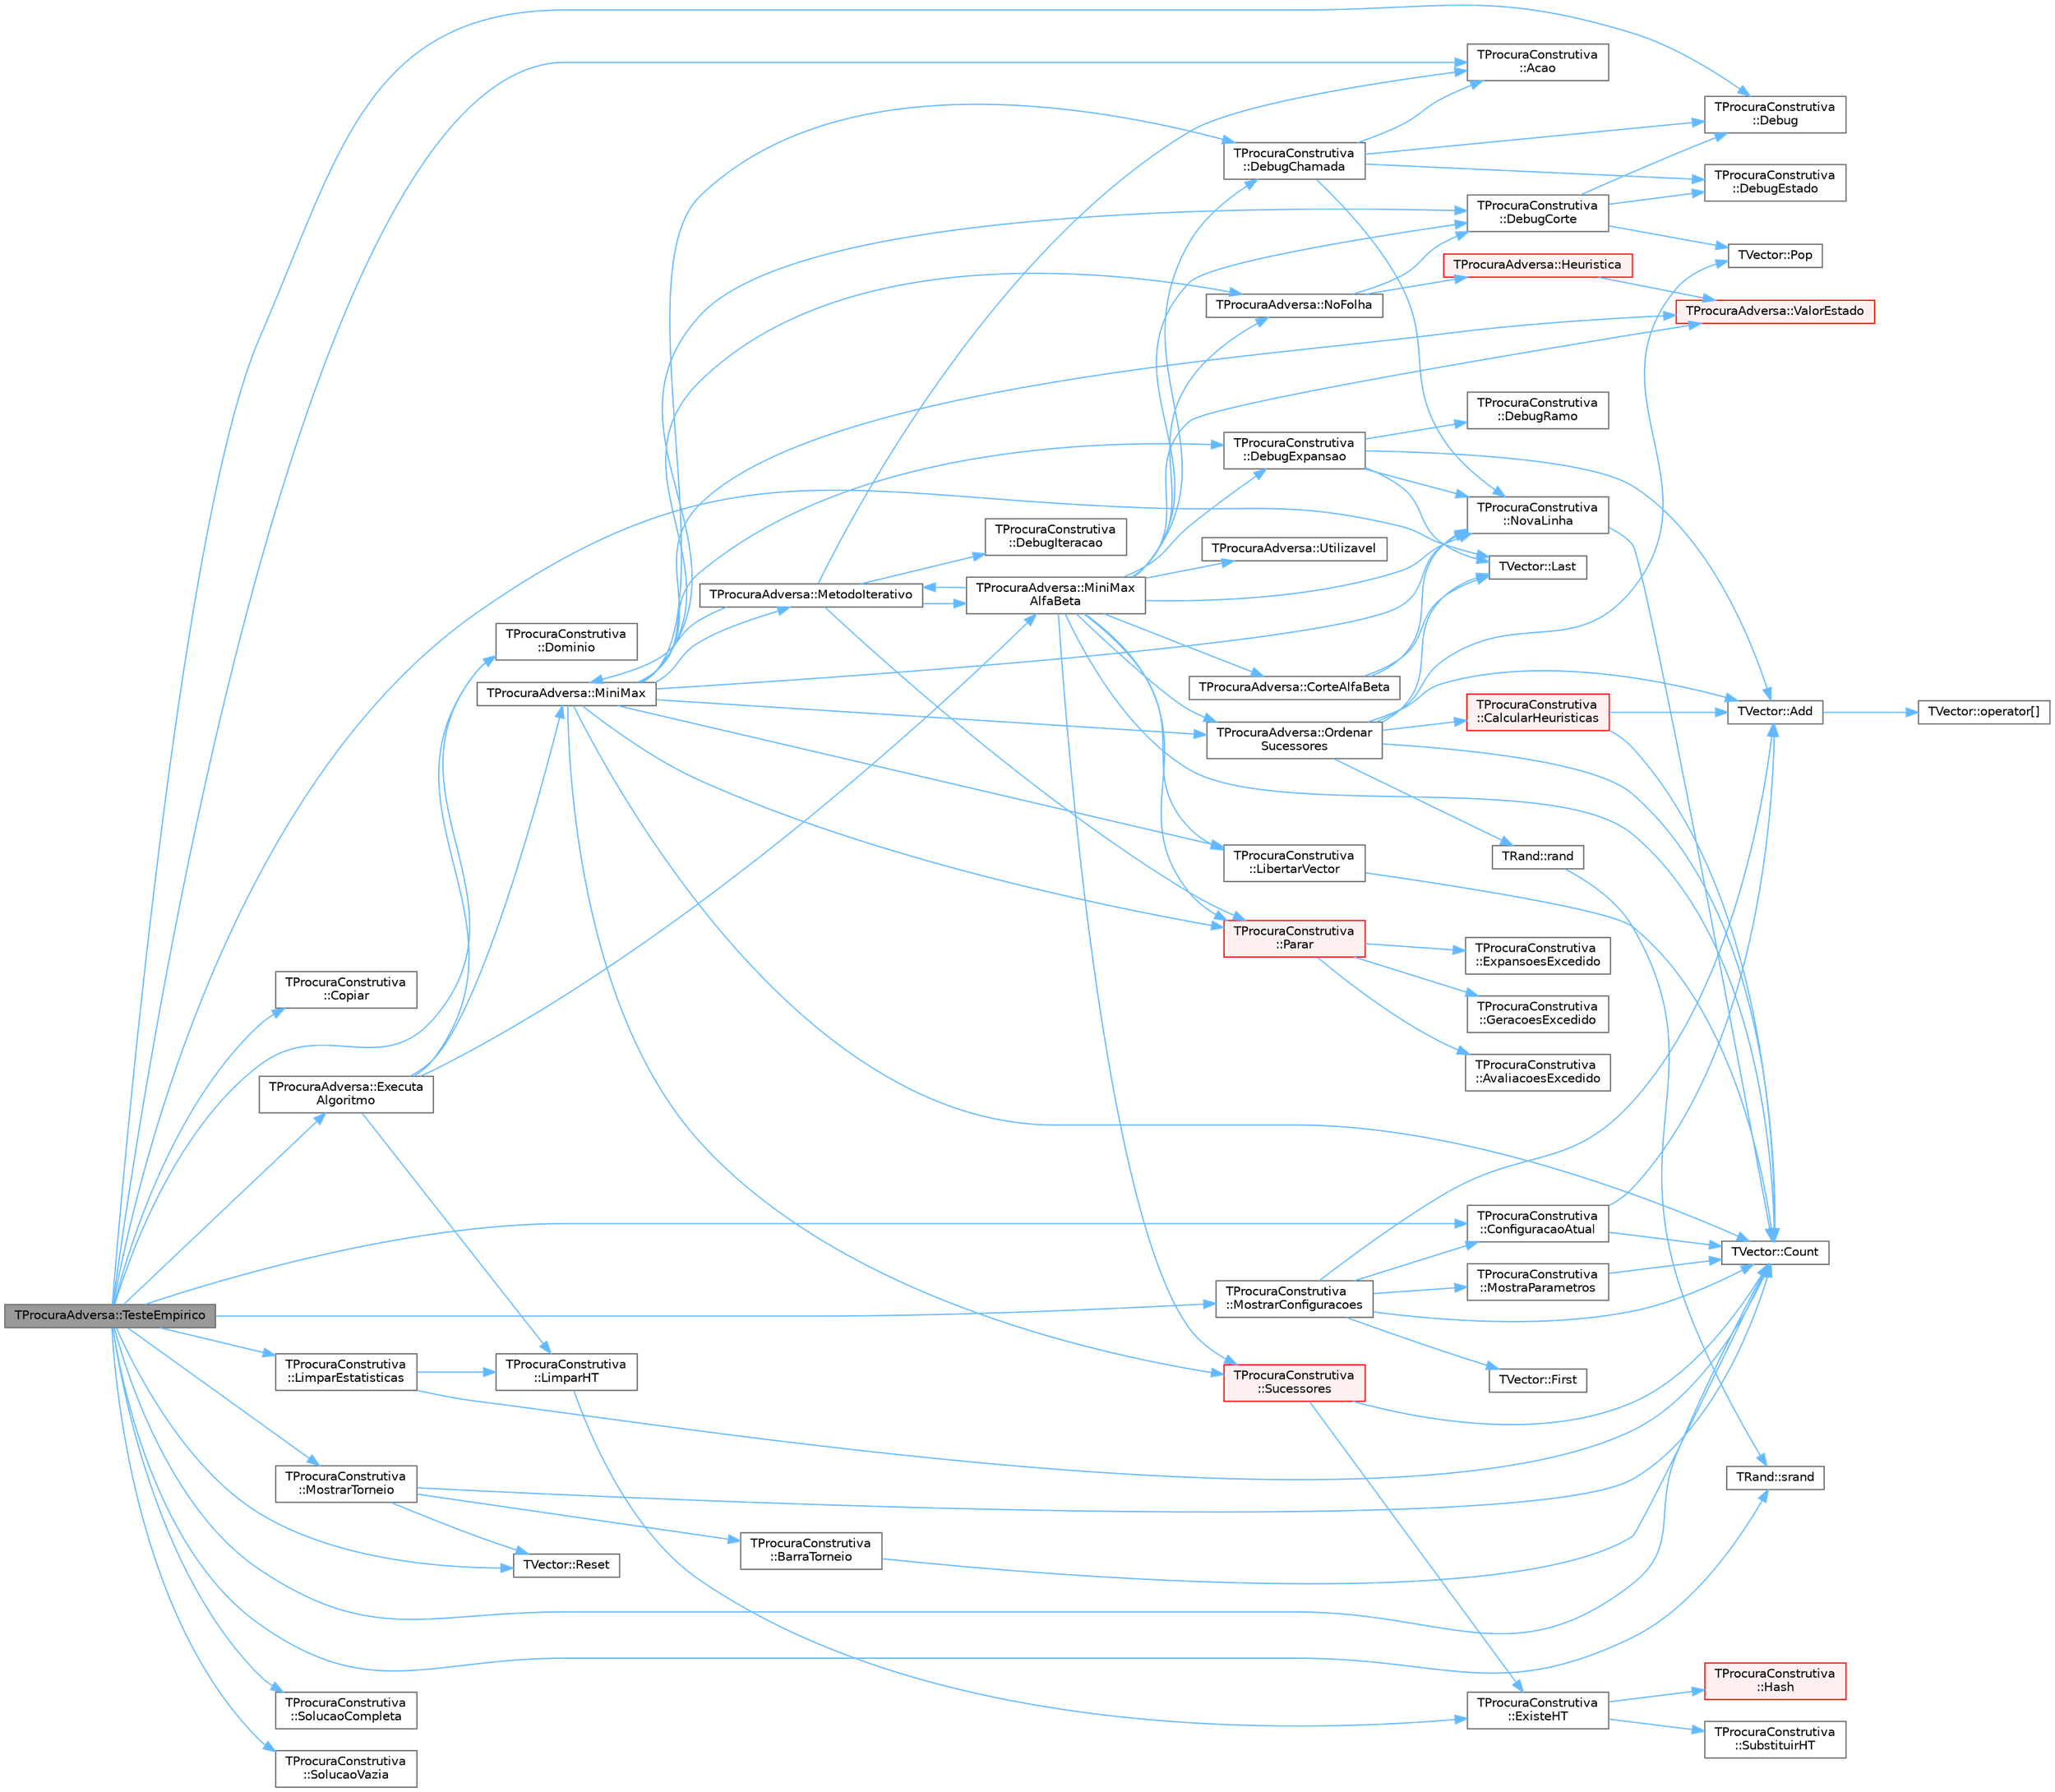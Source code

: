 digraph "TProcuraAdversa::TesteEmpirico"
{
 // LATEX_PDF_SIZE
  bgcolor="transparent";
  edge [fontname=Helvetica,fontsize=10,labelfontname=Helvetica,labelfontsize=10];
  node [fontname=Helvetica,fontsize=10,shape=box,height=0.2,width=0.4];
  rankdir="LR";
  Node1 [id="Node000001",label="TProcuraAdversa::TesteEmpirico",height=0.2,width=0.4,color="gray40", fillcolor="grey60", style="filled", fontcolor="black",tooltip="Executa testes empíricos, em todas as configurações guardadas, nas instâncias selecionadas."];
  Node1 -> Node2 [id="edge101_Node000001_Node000002",color="steelblue1",style="solid",tooltip=" "];
  Node2 [id="Node000002",label="TProcuraConstrutiva\l::Acao",height=0.2,width=0.4,color="grey40", fillcolor="white", style="filled",URL="$group__RedefinicaoSugerida.html#gacbc6e34f3a403d26d806f37b5cd739f6",tooltip="Retorna a ação (movimento, passo, jogada, lance, etc.) que gerou o sucessor."];
  Node1 -> Node3 [id="edge102_Node000001_Node000003",color="steelblue1",style="solid",tooltip=" "];
  Node3 [id="Node000003",label="TProcuraConstrutiva\l::ConfiguracaoAtual",height=0.2,width=0.4,color="grey40", fillcolor="white", style="filled",URL="$classTProcuraConstrutiva.html#a4c50b21dc4dc6a689af754dfce6e272f",tooltip=" "];
  Node3 -> Node4 [id="edge103_Node000003_Node000004",color="steelblue1",style="solid",tooltip=" "];
  Node4 [id="Node000004",label="TVector::Add",height=0.2,width=0.4,color="grey40", fillcolor="white", style="filled",URL="$classTVector.html#a21e44df6bc9513d711e2047abc5abf3d",tooltip=" "];
  Node4 -> Node5 [id="edge104_Node000004_Node000005",color="steelblue1",style="solid",tooltip=" "];
  Node5 [id="Node000005",label="TVector::operator[]",height=0.2,width=0.4,color="grey40", fillcolor="white", style="filled",URL="$classTVector.html#a372a42fd7c4a94fee43db36d6a339b33",tooltip=" "];
  Node3 -> Node6 [id="edge105_Node000003_Node000006",color="steelblue1",style="solid",tooltip=" "];
  Node6 [id="Node000006",label="TVector::Count",height=0.2,width=0.4,color="grey40", fillcolor="white", style="filled",URL="$classTVector.html#a427bf294df0ee2bf96e30d278c08389f",tooltip=" "];
  Node1 -> Node7 [id="edge106_Node000001_Node000007",color="steelblue1",style="solid",tooltip=" "];
  Node7 [id="Node000007",label="TProcuraConstrutiva\l::Copiar",height=0.2,width=0.4,color="grey40", fillcolor="white", style="filled",URL="$group__RedefinicaoMandatoria.html#ga92eb7af76e68a20fe542afb459e7d642",tooltip="Fica com uma cópia do objecto."];
  Node1 -> Node6 [id="edge107_Node000001_Node000006",color="steelblue1",style="solid",tooltip=" "];
  Node1 -> Node8 [id="edge108_Node000001_Node000008",color="steelblue1",style="solid",tooltip=" "];
  Node8 [id="Node000008",label="TProcuraConstrutiva\l::Debug",height=0.2,width=0.4,color="grey40", fillcolor="white", style="filled",URL="$group__RedefinicaoSugerida.html#ga6bb2ece76e931695c9e32df7ca7143aa",tooltip="Mostra o estado no ecrã, para debug."];
  Node1 -> Node9 [id="edge109_Node000001_Node000009",color="steelblue1",style="solid",tooltip=" "];
  Node9 [id="Node000009",label="TProcuraConstrutiva\l::Dominio",height=0.2,width=0.4,color="grey40", fillcolor="white", style="filled",URL="$classTProcuraConstrutiva.html#a6dc1daad843c50560a5f3dd8bbe23f56",tooltip=" "];
  Node1 -> Node10 [id="edge110_Node000001_Node000010",color="steelblue1",style="solid",tooltip=" "];
  Node10 [id="Node000010",label="TProcuraAdversa::Executa\lAlgoritmo",height=0.2,width=0.4,color="grey40", fillcolor="white", style="filled",URL="$classTProcuraAdversa.html#aff6f48defaa10c14d160ac3990fd029b",tooltip="Executa o algoritmo com os parametros atuais."];
  Node10 -> Node9 [id="edge111_Node000010_Node000009",color="steelblue1",style="solid",tooltip=" "];
  Node10 -> Node11 [id="edge112_Node000010_Node000011",color="steelblue1",style="solid",tooltip=" "];
  Node11 [id="Node000011",label="TProcuraConstrutiva\l::LimparHT",height=0.2,width=0.4,color="grey40", fillcolor="white", style="filled",URL="$classTProcuraConstrutiva.html#a8b500987c88352d27a68200454cc3c8c",tooltip=" "];
  Node11 -> Node12 [id="edge113_Node000011_Node000012",color="steelblue1",style="solid",tooltip=" "];
  Node12 [id="Node000012",label="TProcuraConstrutiva\l::ExisteHT",height=0.2,width=0.4,color="grey40", fillcolor="white", style="filled",URL="$classTProcuraConstrutiva.html#ad7857beab462b4b09a37e70cc9c787ac",tooltip=" "];
  Node12 -> Node13 [id="edge114_Node000012_Node000013",color="steelblue1",style="solid",tooltip=" "];
  Node13 [id="Node000013",label="TProcuraConstrutiva\l::Hash",height=0.2,width=0.4,color="red", fillcolor="#FFF0F0", style="filled",URL="$classTProcuraConstrutiva.html#a70375188a6ee7775bc842a3e64f8e35c",tooltip=" "];
  Node12 -> Node15 [id="edge115_Node000012_Node000015",color="steelblue1",style="solid",tooltip=" "];
  Node15 [id="Node000015",label="TProcuraConstrutiva\l::SubstituirHT",height=0.2,width=0.4,color="grey40", fillcolor="white", style="filled",URL="$classTProcuraConstrutiva.html#a99b7a74f16f5a1b63b12bf629b902057",tooltip=" "];
  Node10 -> Node16 [id="edge116_Node000010_Node000016",color="steelblue1",style="solid",tooltip=" "];
  Node16 [id="Node000016",label="TProcuraAdversa::MiniMax",height=0.2,width=0.4,color="grey40", fillcolor="white", style="filled",URL="$classTProcuraAdversa.html#a4d8542bcb03f17da8aa3038384104f24",tooltip="retorna o valor do estado actual, apos procura de profundidade nivel"];
  Node16 -> Node6 [id="edge117_Node000016_Node000006",color="steelblue1",style="solid",tooltip=" "];
  Node16 -> Node17 [id="edge118_Node000016_Node000017",color="steelblue1",style="solid",tooltip=" "];
  Node17 [id="Node000017",label="TProcuraConstrutiva\l::DebugChamada",height=0.2,width=0.4,color="grey40", fillcolor="white", style="filled",URL="$classTProcuraConstrutiva.html#a6962c0cf7350a211ae74b00768d9c232",tooltip=" "];
  Node17 -> Node2 [id="edge119_Node000017_Node000002",color="steelblue1",style="solid",tooltip=" "];
  Node17 -> Node8 [id="edge120_Node000017_Node000008",color="steelblue1",style="solid",tooltip=" "];
  Node17 -> Node18 [id="edge121_Node000017_Node000018",color="steelblue1",style="solid",tooltip=" "];
  Node18 [id="Node000018",label="TProcuraConstrutiva\l::DebugEstado",height=0.2,width=0.4,color="grey40", fillcolor="white", style="filled",URL="$classTProcuraConstrutiva.html#a3c5b2743566153ca9d45e875106e548b",tooltip=" "];
  Node17 -> Node19 [id="edge122_Node000017_Node000019",color="steelblue1",style="solid",tooltip=" "];
  Node19 [id="Node000019",label="TProcuraConstrutiva\l::NovaLinha",height=0.2,width=0.4,color="grey40", fillcolor="white", style="filled",URL="$classTProcuraConstrutiva.html#a7426b2abb333f77ef5d00ae46d5f2d32",tooltip=" "];
  Node19 -> Node6 [id="edge123_Node000019_Node000006",color="steelblue1",style="solid",tooltip=" "];
  Node16 -> Node20 [id="edge124_Node000016_Node000020",color="steelblue1",style="solid",tooltip=" "];
  Node20 [id="Node000020",label="TProcuraConstrutiva\l::DebugCorte",height=0.2,width=0.4,color="grey40", fillcolor="white", style="filled",URL="$classTProcuraConstrutiva.html#a042ab47715ba45d53a86413415ea95fd",tooltip=" "];
  Node20 -> Node8 [id="edge125_Node000020_Node000008",color="steelblue1",style="solid",tooltip=" "];
  Node20 -> Node18 [id="edge126_Node000020_Node000018",color="steelblue1",style="solid",tooltip=" "];
  Node20 -> Node21 [id="edge127_Node000020_Node000021",color="steelblue1",style="solid",tooltip=" "];
  Node21 [id="Node000021",label="TVector::Pop",height=0.2,width=0.4,color="grey40", fillcolor="white", style="filled",URL="$classTVector.html#a3249913626d54e46b07e168ce1f05d87",tooltip=" "];
  Node16 -> Node22 [id="edge128_Node000016_Node000022",color="steelblue1",style="solid",tooltip=" "];
  Node22 [id="Node000022",label="TProcuraConstrutiva\l::DebugExpansao",height=0.2,width=0.4,color="grey40", fillcolor="white", style="filled",URL="$classTProcuraConstrutiva.html#ad02feccb0f347d9a475ed1b883cc12aa",tooltip=" "];
  Node22 -> Node4 [id="edge129_Node000022_Node000004",color="steelblue1",style="solid",tooltip=" "];
  Node22 -> Node23 [id="edge130_Node000022_Node000023",color="steelblue1",style="solid",tooltip=" "];
  Node23 [id="Node000023",label="TProcuraConstrutiva\l::DebugRamo",height=0.2,width=0.4,color="grey40", fillcolor="white", style="filled",URL="$classTProcuraConstrutiva.html#a1784cd5198a6cb0ae7ad763af9982120",tooltip=" "];
  Node22 -> Node24 [id="edge131_Node000022_Node000024",color="steelblue1",style="solid",tooltip=" "];
  Node24 [id="Node000024",label="TVector::Last",height=0.2,width=0.4,color="grey40", fillcolor="white", style="filled",URL="$classTVector.html#aa304d639c79ef2842f9951846c6292e3",tooltip=" "];
  Node22 -> Node19 [id="edge132_Node000022_Node000019",color="steelblue1",style="solid",tooltip=" "];
  Node16 -> Node25 [id="edge133_Node000016_Node000025",color="steelblue1",style="solid",tooltip=" "];
  Node25 [id="Node000025",label="TProcuraConstrutiva\l::LibertarVector",height=0.2,width=0.4,color="grey40", fillcolor="white", style="filled",URL="$classTProcuraConstrutiva.html#a976f17b2b53ce9ffc7d1795d291262df",tooltip=" "];
  Node25 -> Node6 [id="edge134_Node000025_Node000006",color="steelblue1",style="solid",tooltip=" "];
  Node16 -> Node26 [id="edge135_Node000016_Node000026",color="steelblue1",style="solid",tooltip=" "];
  Node26 [id="Node000026",label="TProcuraAdversa::MetodoIterativo",height=0.2,width=0.4,color="grey40", fillcolor="white", style="filled",URL="$classTProcuraAdversa.html#a7c4153974c32753901326271fee90197",tooltip="iteração, aumentando o nível progressivamente"];
  Node26 -> Node2 [id="edge136_Node000026_Node000002",color="steelblue1",style="solid",tooltip=" "];
  Node26 -> Node27 [id="edge137_Node000026_Node000027",color="steelblue1",style="solid",tooltip=" "];
  Node27 [id="Node000027",label="TProcuraConstrutiva\l::DebugIteracao",height=0.2,width=0.4,color="grey40", fillcolor="white", style="filled",URL="$classTProcuraConstrutiva.html#ae464aeb16628493409e4d88cede9a9e7",tooltip=" "];
  Node26 -> Node16 [id="edge138_Node000026_Node000016",color="steelblue1",style="solid",tooltip=" "];
  Node26 -> Node28 [id="edge139_Node000026_Node000028",color="steelblue1",style="solid",tooltip=" "];
  Node28 [id="Node000028",label="TProcuraAdversa::MiniMax\lAlfaBeta",height=0.2,width=0.4,color="grey40", fillcolor="white", style="filled",URL="$classTProcuraAdversa.html#adb3f857b1c8b3ee26682e335dc6ed601",tooltip="retorna o valor do estado actual, apos procura de profundidade nivel. Idêntico a MiniMax"];
  Node28 -> Node29 [id="edge140_Node000028_Node000029",color="steelblue1",style="solid",tooltip=" "];
  Node29 [id="Node000029",label="TProcuraAdversa::CorteAlfaBeta",height=0.2,width=0.4,color="grey40", fillcolor="white", style="filled",URL="$classTProcuraAdversa.html#a816a0a735f6f4379338a330e0ff19fa5",tooltip="verifica se há um corte alfa/beta, atualizando alfa e beta"];
  Node29 -> Node24 [id="edge141_Node000029_Node000024",color="steelblue1",style="solid",tooltip=" "];
  Node29 -> Node19 [id="edge142_Node000029_Node000019",color="steelblue1",style="solid",tooltip=" "];
  Node28 -> Node6 [id="edge143_Node000028_Node000006",color="steelblue1",style="solid",tooltip=" "];
  Node28 -> Node17 [id="edge144_Node000028_Node000017",color="steelblue1",style="solid",tooltip=" "];
  Node28 -> Node20 [id="edge145_Node000028_Node000020",color="steelblue1",style="solid",tooltip=" "];
  Node28 -> Node22 [id="edge146_Node000028_Node000022",color="steelblue1",style="solid",tooltip=" "];
  Node28 -> Node25 [id="edge147_Node000028_Node000025",color="steelblue1",style="solid",tooltip=" "];
  Node28 -> Node26 [id="edge148_Node000028_Node000026",color="steelblue1",style="solid",tooltip=" "];
  Node28 -> Node30 [id="edge149_Node000028_Node000030",color="steelblue1",style="solid",tooltip=" "];
  Node30 [id="Node000030",label="TProcuraAdversa::NoFolha",height=0.2,width=0.4,color="grey40", fillcolor="white", style="filled",URL="$classTProcuraAdversa.html#a01ed7d4718647eb52723ecffaf68aa4b",tooltip="fim da procura, por corte de nível (ou não haver sucessores), retornar heurística"];
  Node30 -> Node20 [id="edge150_Node000030_Node000020",color="steelblue1",style="solid",tooltip=" "];
  Node30 -> Node31 [id="edge151_Node000030_Node000031",color="steelblue1",style="solid",tooltip=" "];
  Node31 [id="Node000031",label="TProcuraAdversa::Heuristica",height=0.2,width=0.4,color="red", fillcolor="#FFF0F0", style="filled",URL="$classTProcuraAdversa.html#a75e148ba0a922339333940828366aed6",tooltip="chamar após calcular a heurística (grava o valor, dependendo da parametrização)"];
  Node31 -> Node35 [id="edge152_Node000031_Node000035",color="steelblue1",style="solid",tooltip=" "];
  Node35 [id="Node000035",label="TProcuraAdversa::ValorEstado",height=0.2,width=0.4,color="red", fillcolor="#FFF0F0", style="filled",URL="$classTProcuraAdversa.html#a9c95c246b28345f0d515a9083ffd646d",tooltip="ler ou gravar o melhor valor conhecido"];
  Node28 -> Node19 [id="edge153_Node000028_Node000019",color="steelblue1",style="solid",tooltip=" "];
  Node28 -> Node38 [id="edge154_Node000028_Node000038",color="steelblue1",style="solid",tooltip=" "];
  Node38 [id="Node000038",label="TProcuraAdversa::Ordenar\lSucessores",height=0.2,width=0.4,color="grey40", fillcolor="white", style="filled",URL="$classTProcuraAdversa.html#a369a3b5182150b22fd6deb0d46916d49",tooltip=" "];
  Node38 -> Node4 [id="edge155_Node000038_Node000004",color="steelblue1",style="solid",tooltip=" "];
  Node38 -> Node39 [id="edge156_Node000038_Node000039",color="steelblue1",style="solid",tooltip=" "];
  Node39 [id="Node000039",label="TProcuraConstrutiva\l::CalcularHeuristicas",height=0.2,width=0.4,color="red", fillcolor="#FFF0F0", style="filled",URL="$classTProcuraConstrutiva.html#a640e74c9b6cd340761db671438ad679e",tooltip=" "];
  Node39 -> Node4 [id="edge157_Node000039_Node000004",color="steelblue1",style="solid",tooltip=" "];
  Node39 -> Node6 [id="edge158_Node000039_Node000006",color="steelblue1",style="solid",tooltip=" "];
  Node38 -> Node6 [id="edge159_Node000038_Node000006",color="steelblue1",style="solid",tooltip=" "];
  Node38 -> Node24 [id="edge160_Node000038_Node000024",color="steelblue1",style="solid",tooltip=" "];
  Node38 -> Node21 [id="edge161_Node000038_Node000021",color="steelblue1",style="solid",tooltip=" "];
  Node38 -> Node33 [id="edge162_Node000038_Node000033",color="steelblue1",style="solid",tooltip=" "];
  Node33 [id="Node000033",label="TRand::rand",height=0.2,width=0.4,color="grey40", fillcolor="white", style="filled",URL="$classTRand.html#a8f8ec155d796c5586198ac75eb966d4f",tooltip=" "];
  Node33 -> Node34 [id="edge163_Node000033_Node000034",color="steelblue1",style="solid",tooltip=" "];
  Node34 [id="Node000034",label="TRand::srand",height=0.2,width=0.4,color="grey40", fillcolor="white", style="filled",URL="$classTRand.html#ad0b319d6f58ab6820b001b4e3d3ae245",tooltip=" "];
  Node28 -> Node41 [id="edge164_Node000028_Node000041",color="steelblue1",style="solid",tooltip=" "];
  Node41 [id="Node000041",label="TProcuraConstrutiva\l::Parar",height=0.2,width=0.4,color="red", fillcolor="#FFF0F0", style="filled",URL="$group__RedefinicaoOpcional.html#gaed4543b865993696a193d101e925b5b1",tooltip="Verifica se a procura deve ser interrompida."];
  Node41 -> Node42 [id="edge165_Node000041_Node000042",color="steelblue1",style="solid",tooltip=" "];
  Node42 [id="Node000042",label="TProcuraConstrutiva\l::AvaliacoesExcedido",height=0.2,width=0.4,color="grey40", fillcolor="white", style="filled",URL="$classTProcuraConstrutiva.html#ae69f7bb250c61cd3b73d85a3a2305600",tooltip=" "];
  Node41 -> Node43 [id="edge166_Node000041_Node000043",color="steelblue1",style="solid",tooltip=" "];
  Node43 [id="Node000043",label="TProcuraConstrutiva\l::ExpansoesExcedido",height=0.2,width=0.4,color="grey40", fillcolor="white", style="filled",URL="$classTProcuraConstrutiva.html#ab0c0a5578bb6fce9ea175f1646871212",tooltip=" "];
  Node41 -> Node44 [id="edge167_Node000041_Node000044",color="steelblue1",style="solid",tooltip=" "];
  Node44 [id="Node000044",label="TProcuraConstrutiva\l::GeracoesExcedido",height=0.2,width=0.4,color="grey40", fillcolor="white", style="filled",URL="$classTProcuraConstrutiva.html#a210ebf6bc971e86c845f7bbade1ca4c6",tooltip=" "];
  Node28 -> Node46 [id="edge168_Node000028_Node000046",color="steelblue1",style="solid",tooltip=" "];
  Node46 [id="Node000046",label="TProcuraConstrutiva\l::Sucessores",height=0.2,width=0.4,color="red", fillcolor="#FFF0F0", style="filled",URL="$group__RedefinicaoMandatoria.html#ga0a13570d2f5a21296e3c10c2780e170c",tooltip="Coloca em sucessores a lista de estados sucessores."];
  Node46 -> Node6 [id="edge169_Node000046_Node000006",color="steelblue1",style="solid",tooltip=" "];
  Node46 -> Node12 [id="edge170_Node000046_Node000012",color="steelblue1",style="solid",tooltip=" "];
  Node28 -> Node50 [id="edge171_Node000028_Node000050",color="steelblue1",style="solid",tooltip=" "];
  Node50 [id="Node000050",label="TProcuraAdversa::Utilizavel",height=0.2,width=0.4,color="grey40", fillcolor="white", style="filled",URL="$classTProcuraAdversa.html#ac419ad4d242b6789e5ed03431f0cbc4a",tooltip="ver se o valor obtido é utilizável no contexto atual"];
  Node28 -> Node35 [id="edge172_Node000028_Node000035",color="steelblue1",style="solid",tooltip=" "];
  Node26 -> Node41 [id="edge173_Node000026_Node000041",color="steelblue1",style="solid",tooltip=" "];
  Node16 -> Node30 [id="edge174_Node000016_Node000030",color="steelblue1",style="solid",tooltip=" "];
  Node16 -> Node19 [id="edge175_Node000016_Node000019",color="steelblue1",style="solid",tooltip=" "];
  Node16 -> Node38 [id="edge176_Node000016_Node000038",color="steelblue1",style="solid",tooltip=" "];
  Node16 -> Node41 [id="edge177_Node000016_Node000041",color="steelblue1",style="solid",tooltip=" "];
  Node16 -> Node46 [id="edge178_Node000016_Node000046",color="steelblue1",style="solid",tooltip=" "];
  Node16 -> Node35 [id="edge179_Node000016_Node000035",color="steelblue1",style="solid",tooltip=" "];
  Node10 -> Node28 [id="edge180_Node000010_Node000028",color="steelblue1",style="solid",tooltip=" "];
  Node1 -> Node24 [id="edge181_Node000001_Node000024",color="steelblue1",style="solid",tooltip=" "];
  Node1 -> Node51 [id="edge182_Node000001_Node000051",color="steelblue1",style="solid",tooltip=" "];
  Node51 [id="Node000051",label="TProcuraConstrutiva\l::LimparEstatisticas",height=0.2,width=0.4,color="grey40", fillcolor="white", style="filled",URL="$classTProcuraConstrutiva.html#ae254bbde1b2e36391d575fc2836fea7f",tooltip=" "];
  Node51 -> Node6 [id="edge183_Node000051_Node000006",color="steelblue1",style="solid",tooltip=" "];
  Node51 -> Node11 [id="edge184_Node000051_Node000011",color="steelblue1",style="solid",tooltip=" "];
  Node1 -> Node52 [id="edge185_Node000001_Node000052",color="steelblue1",style="solid",tooltip=" "];
  Node52 [id="Node000052",label="TProcuraConstrutiva\l::MostrarConfiguracoes",height=0.2,width=0.4,color="grey40", fillcolor="white", style="filled",URL="$classTProcuraConstrutiva.html#a9d4bc5b86186bcba9cbee82588ada2fb",tooltip=" "];
  Node52 -> Node4 [id="edge186_Node000052_Node000004",color="steelblue1",style="solid",tooltip=" "];
  Node52 -> Node3 [id="edge187_Node000052_Node000003",color="steelblue1",style="solid",tooltip=" "];
  Node52 -> Node6 [id="edge188_Node000052_Node000006",color="steelblue1",style="solid",tooltip=" "];
  Node52 -> Node53 [id="edge189_Node000052_Node000053",color="steelblue1",style="solid",tooltip=" "];
  Node53 [id="Node000053",label="TVector::First",height=0.2,width=0.4,color="grey40", fillcolor="white", style="filled",URL="$classTVector.html#a05f29646493d42f3c77081b6031d70e5",tooltip=" "];
  Node52 -> Node54 [id="edge190_Node000052_Node000054",color="steelblue1",style="solid",tooltip=" "];
  Node54 [id="Node000054",label="TProcuraConstrutiva\l::MostraParametros",height=0.2,width=0.4,color="grey40", fillcolor="white", style="filled",URL="$classTProcuraConstrutiva.html#af74795a981510f72e0c7865cd758ab3b",tooltip=" "];
  Node54 -> Node6 [id="edge191_Node000054_Node000006",color="steelblue1",style="solid",tooltip=" "];
  Node1 -> Node55 [id="edge192_Node000001_Node000055",color="steelblue1",style="solid",tooltip=" "];
  Node55 [id="Node000055",label="TProcuraConstrutiva\l::MostrarTorneio",height=0.2,width=0.4,color="grey40", fillcolor="white", style="filled",URL="$classTProcuraConstrutiva.html#a12b8afb0fe836f489ada61cb33eb5dee",tooltip=" "];
  Node55 -> Node56 [id="edge193_Node000055_Node000056",color="steelblue1",style="solid",tooltip=" "];
  Node56 [id="Node000056",label="TProcuraConstrutiva\l::BarraTorneio",height=0.2,width=0.4,color="grey40", fillcolor="white", style="filled",URL="$classTProcuraConstrutiva.html#a555a752a4e2bf6a0e5ba1454eeb16e38",tooltip=" "];
  Node56 -> Node6 [id="edge194_Node000056_Node000006",color="steelblue1",style="solid",tooltip=" "];
  Node55 -> Node6 [id="edge195_Node000055_Node000006",color="steelblue1",style="solid",tooltip=" "];
  Node55 -> Node57 [id="edge196_Node000055_Node000057",color="steelblue1",style="solid",tooltip=" "];
  Node57 [id="Node000057",label="TVector::Reset",height=0.2,width=0.4,color="grey40", fillcolor="white", style="filled",URL="$classTVector.html#a760d08c7094ac5563f8d969f9d9e32a4",tooltip=" "];
  Node1 -> Node57 [id="edge197_Node000001_Node000057",color="steelblue1",style="solid",tooltip=" "];
  Node1 -> Node58 [id="edge198_Node000001_Node000058",color="steelblue1",style="solid",tooltip=" "];
  Node58 [id="Node000058",label="TProcuraConstrutiva\l::SolucaoCompleta",height=0.2,width=0.4,color="grey40", fillcolor="white", style="filled",URL="$group__RedefinicaoMandatoria.html#ga1f3e2b667881c3e910ba372467645304",tooltip="Verifica se o estado actual é objectivo (é uma solução completa)"];
  Node1 -> Node59 [id="edge199_Node000001_Node000059",color="steelblue1",style="solid",tooltip=" "];
  Node59 [id="Node000059",label="TProcuraConstrutiva\l::SolucaoVazia",height=0.2,width=0.4,color="grey40", fillcolor="white", style="filled",URL="$group__RedefinicaoMandatoria.html#ga687ad49ea5304ae8e2c3782f470c4ad3",tooltip="Coloca o objecto no estado inicial da procura."];
  Node1 -> Node34 [id="edge200_Node000001_Node000034",color="steelblue1",style="solid",tooltip=" "];
}
